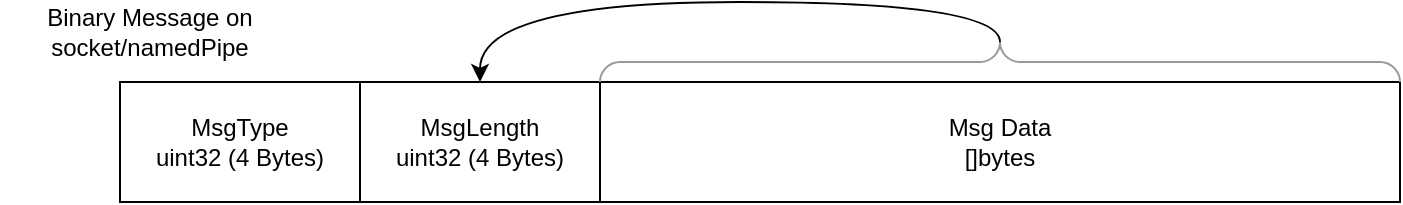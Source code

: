 <mxfile version="22.1.22" type="embed">
  <diagram name="binaryMessageFormat" id="mUyOYyGzMuVK2M10dn_t">
    <mxGraphModel dx="740" dy="668" grid="1" gridSize="10" guides="1" tooltips="1" connect="1" arrows="1" fold="1" page="1" pageScale="1" pageWidth="1169" pageHeight="827" math="0" shadow="0">
      <root>
        <mxCell id="0" />
        <mxCell id="1" parent="0" />
        <mxCell id="45sFYzrxXQV10TYeHJq5-1" value="Binary Message on socket/namedPipe" style="text;html=1;align=center;verticalAlign=middle;whiteSpace=wrap;rounded=0;" parent="1" vertex="1">
          <mxGeometry x="20" y="80" width="150" height="30" as="geometry" />
        </mxCell>
        <mxCell id="45sFYzrxXQV10TYeHJq5-2" value="MsgType&lt;br&gt;uint32 (4 Bytes)" style="rounded=0;whiteSpace=wrap;html=1;" parent="1" vertex="1">
          <mxGeometry x="80" y="120" width="120" height="60" as="geometry" />
        </mxCell>
        <mxCell id="45sFYzrxXQV10TYeHJq5-3" value="MsgLength&lt;br&gt;uint32 (4 Bytes)" style="rounded=0;whiteSpace=wrap;html=1;" parent="1" vertex="1">
          <mxGeometry x="200" y="120" width="120" height="60" as="geometry" />
        </mxCell>
        <mxCell id="45sFYzrxXQV10TYeHJq5-4" value="Msg Data&lt;br&gt;[]bytes" style="rounded=0;whiteSpace=wrap;html=1;" parent="1" vertex="1">
          <mxGeometry x="320" y="120" width="400" height="60" as="geometry" />
        </mxCell>
        <mxCell id="45sFYzrxXQV10TYeHJq5-6" style="edgeStyle=orthogonalEdgeStyle;rounded=0;orthogonalLoop=1;jettySize=auto;html=1;entryX=0.5;entryY=0;entryDx=0;entryDy=0;curved=1;" parent="1" source="45sFYzrxXQV10TYeHJq5-5" target="45sFYzrxXQV10TYeHJq5-3" edge="1">
          <mxGeometry relative="1" as="geometry">
            <Array as="points">
              <mxPoint x="520" y="80" />
              <mxPoint x="260" y="80" />
            </Array>
          </mxGeometry>
        </mxCell>
        <mxCell id="45sFYzrxXQV10TYeHJq5-5" value="" style="verticalLabelPosition=bottom;shadow=0;dashed=0;align=center;html=1;verticalAlign=top;strokeWidth=1;shape=mxgraph.mockup.markup.curlyBrace;whiteSpace=wrap;strokeColor=#999999;" parent="1" vertex="1">
          <mxGeometry x="320" y="100" width="400" height="20" as="geometry" />
        </mxCell>
      </root>
    </mxGraphModel>
  </diagram>
</mxfile>

